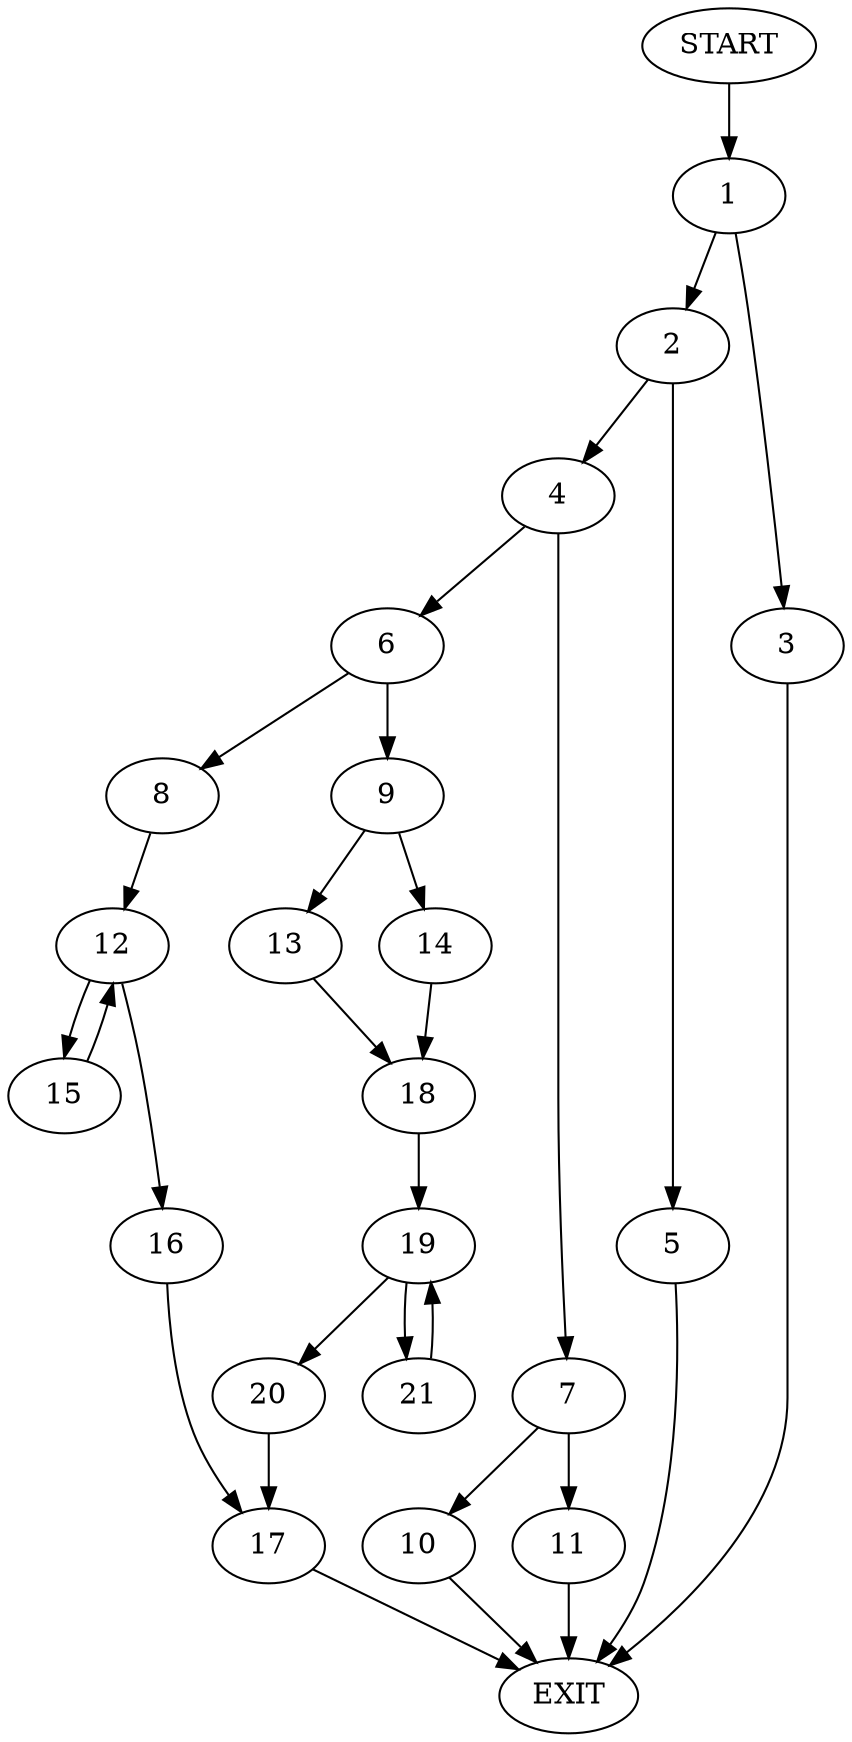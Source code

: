 digraph {
0 [label="START"]
22 [label="EXIT"]
0 -> 1
1 -> 2
1 -> 3
3 -> 22
2 -> 4
2 -> 5
5 -> 22
4 -> 6
4 -> 7
6 -> 8
6 -> 9
7 -> 10
7 -> 11
10 -> 22
11 -> 22
8 -> 12
9 -> 13
9 -> 14
12 -> 15
12 -> 16
15 -> 12
16 -> 17
17 -> 22
14 -> 18
13 -> 18
18 -> 19
19 -> 20
19 -> 21
21 -> 19
20 -> 17
}
